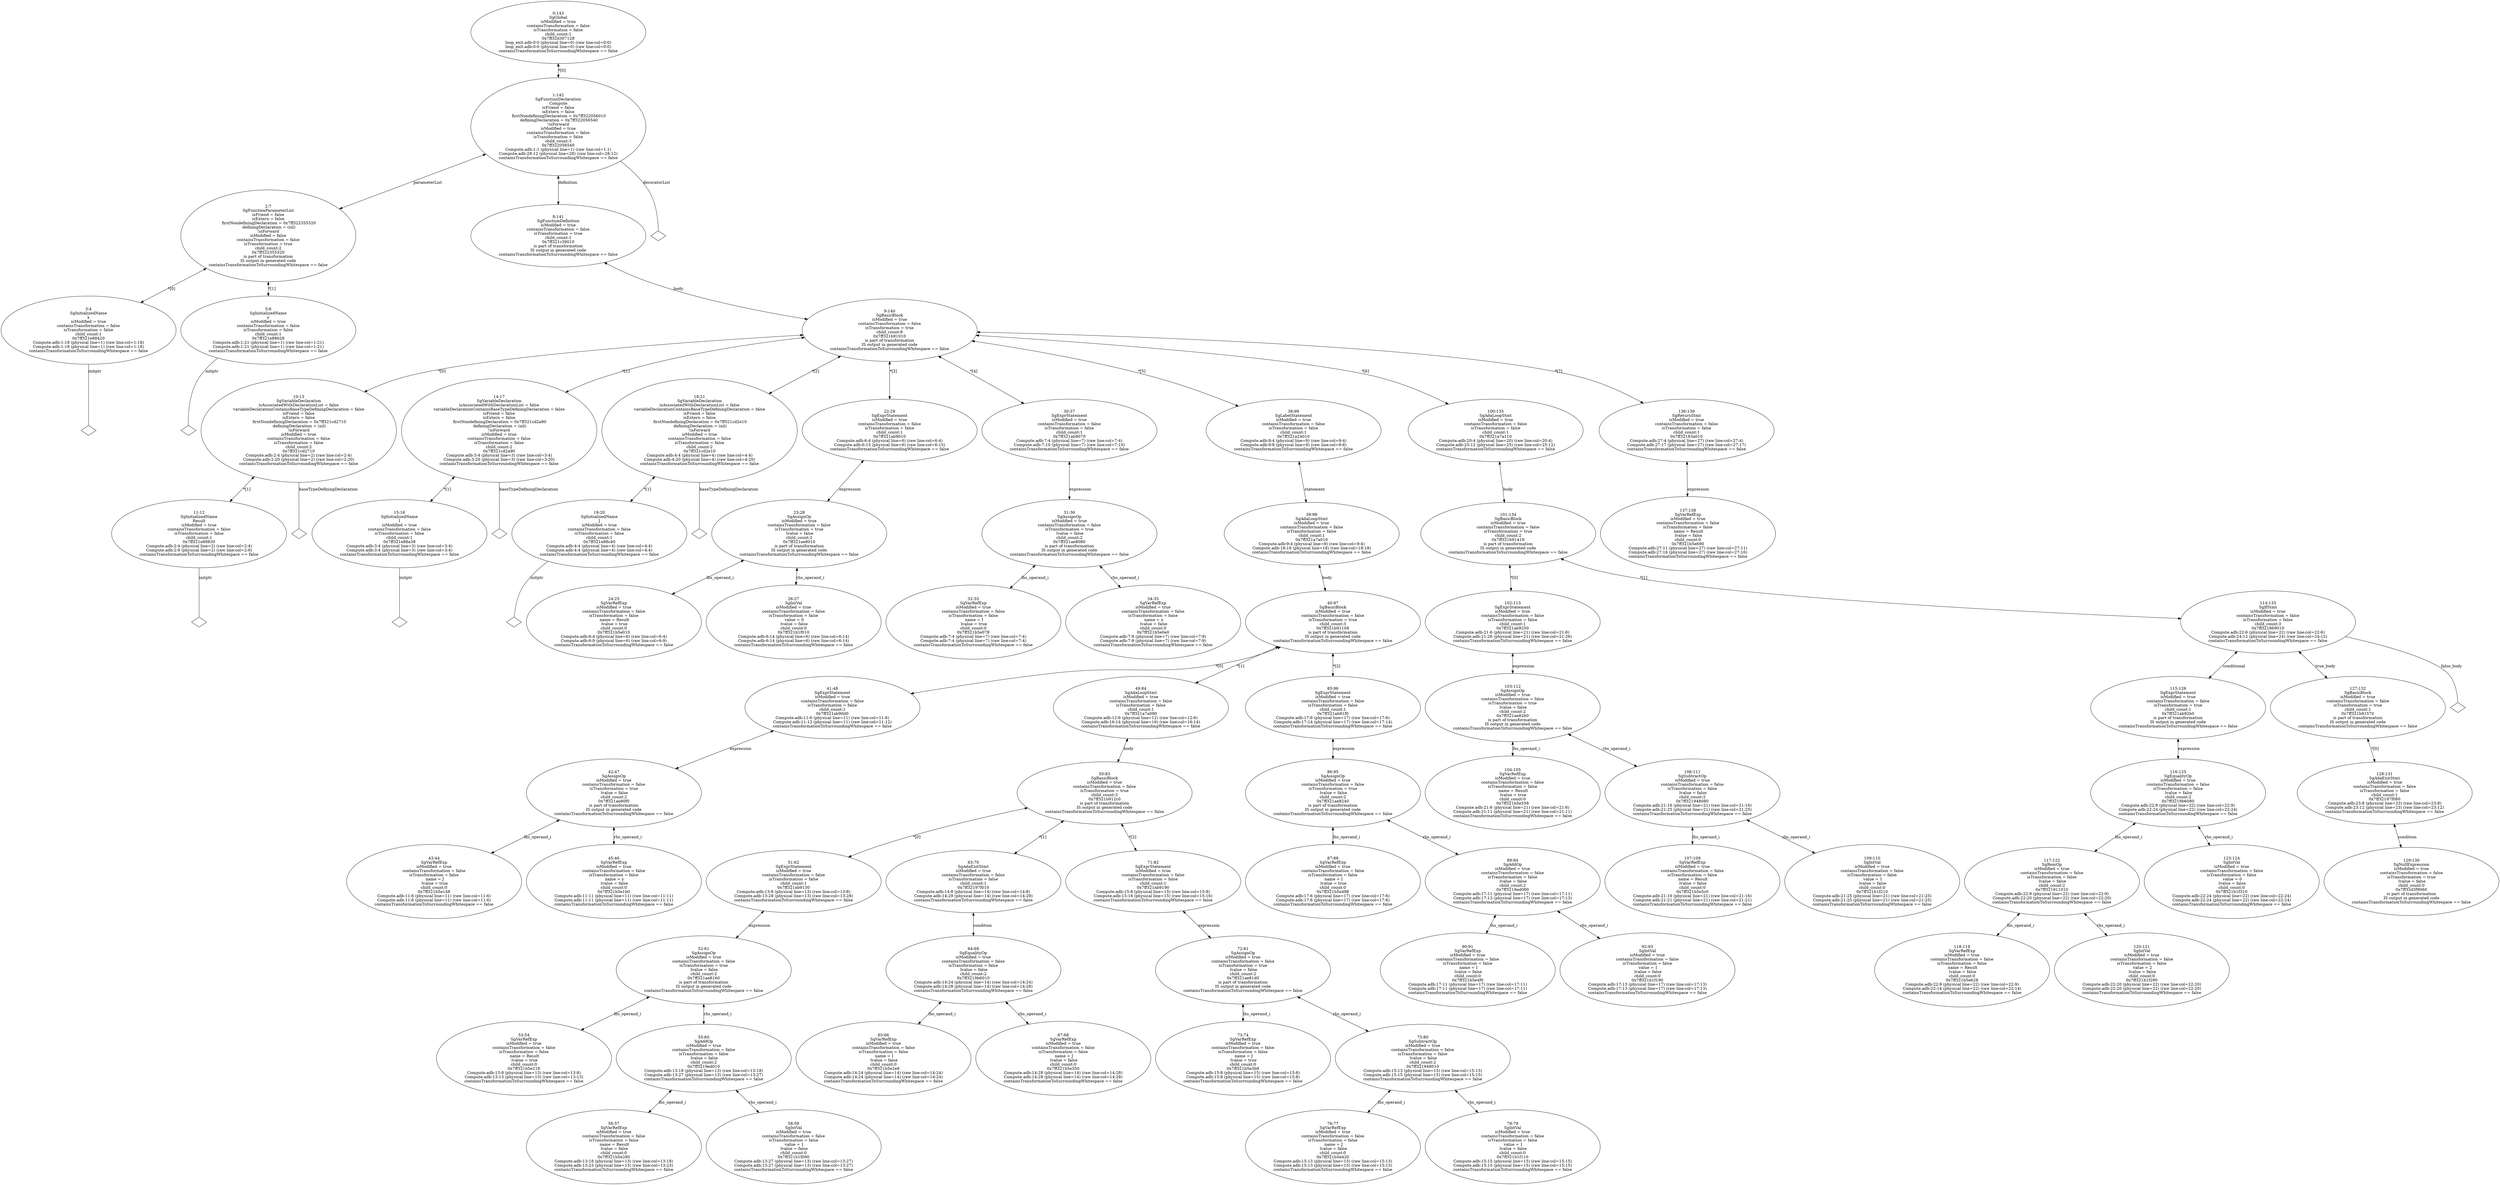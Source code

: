 digraph "G./loop_exit_rose.dot" {
"0x7ff321e88420"[label="3:4\nSgInitializedName\nx\nisModified = true\ncontainsTransformation = false\nisTransformation = false\nchild_count:1\n0x7ff321e88420\nCompute.adb:1:18 (physical line=1) (raw line:col=1:18)\nCompute.adb:1:18 (physical line=1) (raw line:col=1:18)\ncontainsTransformationToSurroundingWhitespace == false\n" ];
"0x7ff321e88420" -> "0x7ff321e88420__initptr__null"[label="initptr" dir=none ];
"0x7ff321e88420__initptr__null"[label="" shape=diamond ];
"0x7ff321e88628"[label="5:6\nSgInitializedName\ny\nisModified = true\ncontainsTransformation = false\nisTransformation = false\nchild_count:1\n0x7ff321e88628\nCompute.adb:1:21 (physical line=1) (raw line:col=1:21)\nCompute.adb:1:21 (physical line=1) (raw line:col=1:21)\ncontainsTransformationToSurroundingWhitespace == false\n" ];
"0x7ff321e88628" -> "0x7ff321e88628__initptr__null"[label="initptr" dir=none ];
"0x7ff321e88628__initptr__null"[label="" shape=diamond ];
"0x7ff322355320"[label="2:7\nSgFunctionParameterList\n isFriend = false \n isExtern = false \n firstNondefiningDeclaration = 0x7ff322355320\n definingDeclaration = (nil)\n!isForward\nisModified = false\ncontainsTransformation = false\nisTransformation = true\nchild_count:2\n0x7ff322355320\nis part of transformation\nIS output in generated code\ncontainsTransformationToSurroundingWhitespace == false\n" ];
"0x7ff322355320" -> "0x7ff321e88420"[label="*[0]" dir=both ];
"0x7ff322355320" -> "0x7ff321e88628"[label="*[1]" dir=both ];
"0x7ff321e88830"[label="11:12\nSgInitializedName\nResult\nisModified = true\ncontainsTransformation = false\nisTransformation = false\nchild_count:1\n0x7ff321e88830\nCompute.adb:2:4 (physical line=2) (raw line:col=2:4)\nCompute.adb:2:9 (physical line=2) (raw line:col=2:9)\ncontainsTransformationToSurroundingWhitespace == false\n" ];
"0x7ff321e88830" -> "0x7ff321e88830__initptr__null"[label="initptr" dir=none ];
"0x7ff321e88830__initptr__null"[label="" shape=diamond ];
"0x7ff321cd2710"[label="10:13\nSgVariableDeclaration\n isAssociatedWithDeclarationList = false \n variableDeclarationContainsBaseTypeDefiningDeclaration = false \n isFriend = false \n isExtern = false \n firstNondefiningDeclaration = 0x7ff321cd2710\n definingDeclaration = (nil)\n!isForward\nisModified = true\ncontainsTransformation = false\nisTransformation = false\nchild_count:2\n0x7ff321cd2710\nCompute.adb:2:4 (physical line=2) (raw line:col=2:4)\nCompute.adb:2:20 (physical line=2) (raw line:col=2:20)\ncontainsTransformationToSurroundingWhitespace == false\n" ];
"0x7ff321cd2710" -> "0x7ff321cd2710__baseTypeDefiningDeclaration__null"[label="baseTypeDefiningDeclaration" dir=none ];
"0x7ff321cd2710__baseTypeDefiningDeclaration__null"[label="" shape=diamond ];
"0x7ff321cd2710" -> "0x7ff321e88830"[label="*[1]" dir=both ];
"0x7ff321e88a38"[label="15:16\nSgInitializedName\nI\nisModified = true\ncontainsTransformation = false\nisTransformation = false\nchild_count:1\n0x7ff321e88a38\nCompute.adb:3:4 (physical line=3) (raw line:col=3:4)\nCompute.adb:3:4 (physical line=3) (raw line:col=3:4)\ncontainsTransformationToSurroundingWhitespace == false\n" ];
"0x7ff321e88a38" -> "0x7ff321e88a38__initptr__null"[label="initptr" dir=none ];
"0x7ff321e88a38__initptr__null"[label="" shape=diamond ];
"0x7ff321cd2a90"[label="14:17\nSgVariableDeclaration\n isAssociatedWithDeclarationList = false \n variableDeclarationContainsBaseTypeDefiningDeclaration = false \n isFriend = false \n isExtern = false \n firstNondefiningDeclaration = 0x7ff321cd2a90\n definingDeclaration = (nil)\n!isForward\nisModified = true\ncontainsTransformation = false\nisTransformation = false\nchild_count:2\n0x7ff321cd2a90\nCompute.adb:3:4 (physical line=3) (raw line:col=3:4)\nCompute.adb:3:20 (physical line=3) (raw line:col=3:20)\ncontainsTransformationToSurroundingWhitespace == false\n" ];
"0x7ff321cd2a90" -> "0x7ff321cd2a90__baseTypeDefiningDeclaration__null"[label="baseTypeDefiningDeclaration" dir=none ];
"0x7ff321cd2a90__baseTypeDefiningDeclaration__null"[label="" shape=diamond ];
"0x7ff321cd2a90" -> "0x7ff321e88a38"[label="*[1]" dir=both ];
"0x7ff321e88c40"[label="19:20\nSgInitializedName\nJ\nisModified = true\ncontainsTransformation = false\nisTransformation = false\nchild_count:1\n0x7ff321e88c40\nCompute.adb:4:4 (physical line=4) (raw line:col=4:4)\nCompute.adb:4:4 (physical line=4) (raw line:col=4:4)\ncontainsTransformationToSurroundingWhitespace == false\n" ];
"0x7ff321e88c40" -> "0x7ff321e88c40__initptr__null"[label="initptr" dir=none ];
"0x7ff321e88c40__initptr__null"[label="" shape=diamond ];
"0x7ff321cd2e10"[label="18:21\nSgVariableDeclaration\n isAssociatedWithDeclarationList = false \n variableDeclarationContainsBaseTypeDefiningDeclaration = false \n isFriend = false \n isExtern = false \n firstNondefiningDeclaration = 0x7ff321cd2e10\n definingDeclaration = (nil)\n!isForward\nisModified = true\ncontainsTransformation = false\nisTransformation = false\nchild_count:2\n0x7ff321cd2e10\nCompute.adb:4:4 (physical line=4) (raw line:col=4:4)\nCompute.adb:4:20 (physical line=4) (raw line:col=4:20)\ncontainsTransformationToSurroundingWhitespace == false\n" ];
"0x7ff321cd2e10" -> "0x7ff321cd2e10__baseTypeDefiningDeclaration__null"[label="baseTypeDefiningDeclaration" dir=none ];
"0x7ff321cd2e10__baseTypeDefiningDeclaration__null"[label="" shape=diamond ];
"0x7ff321cd2e10" -> "0x7ff321e88c40"[label="*[1]" dir=both ];
"0x7ff321b5e010"[label="24:25\nSgVarRefExp\nisModified = true\ncontainsTransformation = false\nisTransformation = false\n name = Result\n lvalue = true\nchild_count:0\n0x7ff321b5e010\nCompute.adb:6:4 (physical line=6) (raw line:col=6:4)\nCompute.adb:6:9 (physical line=6) (raw line:col=6:9)\ncontainsTransformationToSurroundingWhitespace == false\n" ];
"0x7ff321b1f010"[label="26:27\nSgIntVal\nisModified = true\ncontainsTransformation = false\nisTransformation = false\n value = 0\n lvalue = false\nchild_count:0\n0x7ff321b1f010\nCompute.adb:6:14 (physical line=6) (raw line:col=6:14)\nCompute.adb:6:14 (physical line=6) (raw line:col=6:14)\ncontainsTransformationToSurroundingWhitespace == false\n" ];
"0x7ff321ae8010"[label="23:28\nSgAssignOp\nisModified = true\ncontainsTransformation = false\nisTransformation = true\n lvalue = false\nchild_count:2\n0x7ff321ae8010\nis part of transformation\nIS output in generated code\ncontainsTransformationToSurroundingWhitespace == false\n" ];
"0x7ff321ae8010" -> "0x7ff321b5e010"[label="lhs_operand_i" dir=both ];
"0x7ff321ae8010" -> "0x7ff321b1f010"[label="rhs_operand_i" dir=both ];
"0x7ff321ab9010"[label="22:29\nSgExprStatement\nisModified = true\ncontainsTransformation = false\nisTransformation = false\nchild_count:1\n0x7ff321ab9010\nCompute.adb:6:4 (physical line=6) (raw line:col=6:4)\nCompute.adb:6:15 (physical line=6) (raw line:col=6:15)\ncontainsTransformationToSurroundingWhitespace == false\n" ];
"0x7ff321ab9010" -> "0x7ff321ae8010"[label="expression" dir=both ];
"0x7ff321b5e078"[label="32:33\nSgVarRefExp\nisModified = true\ncontainsTransformation = false\nisTransformation = false\n name = I\n lvalue = true\nchild_count:0\n0x7ff321b5e078\nCompute.adb:7:4 (physical line=7) (raw line:col=7:4)\nCompute.adb:7:4 (physical line=7) (raw line:col=7:4)\ncontainsTransformationToSurroundingWhitespace == false\n" ];
"0x7ff321b5e0e0"[label="34:35\nSgVarRefExp\nisModified = true\ncontainsTransformation = false\nisTransformation = false\n name = x\n lvalue = false\nchild_count:0\n0x7ff321b5e0e0\nCompute.adb:7:9 (physical line=7) (raw line:col=7:9)\nCompute.adb:7:9 (physical line=7) (raw line:col=7:9)\ncontainsTransformationToSurroundingWhitespace == false\n" ];
"0x7ff321ae8080"[label="31:36\nSgAssignOp\nisModified = true\ncontainsTransformation = false\nisTransformation = true\n lvalue = false\nchild_count:2\n0x7ff321ae8080\nis part of transformation\nIS output in generated code\ncontainsTransformationToSurroundingWhitespace == false\n" ];
"0x7ff321ae8080" -> "0x7ff321b5e078"[label="lhs_operand_i" dir=both ];
"0x7ff321ae8080" -> "0x7ff321b5e0e0"[label="rhs_operand_i" dir=both ];
"0x7ff321ab9070"[label="30:37\nSgExprStatement\nisModified = true\ncontainsTransformation = false\nisTransformation = false\nchild_count:1\n0x7ff321ab9070\nCompute.adb:7:4 (physical line=7) (raw line:col=7:4)\nCompute.adb:7:10 (physical line=7) (raw line:col=7:10)\ncontainsTransformationToSurroundingWhitespace == false\n" ];
"0x7ff321ab9070" -> "0x7ff321ae8080"[label="expression" dir=both ];
"0x7ff321b5e148"[label="43:44\nSgVarRefExp\nisModified = true\ncontainsTransformation = false\nisTransformation = false\n name = J\n lvalue = true\nchild_count:0\n0x7ff321b5e148\nCompute.adb:11:6 (physical line=11) (raw line:col=11:6)\nCompute.adb:11:6 (physical line=11) (raw line:col=11:6)\ncontainsTransformationToSurroundingWhitespace == false\n" ];
"0x7ff321b5e1b0"[label="45:46\nSgVarRefExp\nisModified = true\ncontainsTransformation = false\nisTransformation = false\n name = y\n lvalue = false\nchild_count:0\n0x7ff321b5e1b0\nCompute.adb:11:11 (physical line=11) (raw line:col=11:11)\nCompute.adb:11:11 (physical line=11) (raw line:col=11:11)\ncontainsTransformationToSurroundingWhitespace == false\n" ];
"0x7ff321ae80f0"[label="42:47\nSgAssignOp\nisModified = true\ncontainsTransformation = false\nisTransformation = true\n lvalue = false\nchild_count:2\n0x7ff321ae80f0\nis part of transformation\nIS output in generated code\ncontainsTransformationToSurroundingWhitespace == false\n" ];
"0x7ff321ae80f0" -> "0x7ff321b5e148"[label="lhs_operand_i" dir=both ];
"0x7ff321ae80f0" -> "0x7ff321b5e1b0"[label="rhs_operand_i" dir=both ];
"0x7ff321ab90d0"[label="41:48\nSgExprStatement\nisModified = true\ncontainsTransformation = false\nisTransformation = false\nchild_count:1\n0x7ff321ab90d0\nCompute.adb:11:6 (physical line=11) (raw line:col=11:6)\nCompute.adb:11:12 (physical line=11) (raw line:col=11:12)\ncontainsTransformationToSurroundingWhitespace == false\n" ];
"0x7ff321ab90d0" -> "0x7ff321ae80f0"[label="expression" dir=both ];
"0x7ff321b5e218"[label="53:54\nSgVarRefExp\nisModified = true\ncontainsTransformation = false\nisTransformation = false\n name = Result\n lvalue = true\nchild_count:0\n0x7ff321b5e218\nCompute.adb:13:8 (physical line=13) (raw line:col=13:8)\nCompute.adb:13:13 (physical line=13) (raw line:col=13:13)\ncontainsTransformationToSurroundingWhitespace == false\n" ];
"0x7ff321b5e280"[label="56:57\nSgVarRefExp\nisModified = true\ncontainsTransformation = false\nisTransformation = false\n name = Result\n lvalue = false\nchild_count:0\n0x7ff321b5e280\nCompute.adb:13:18 (physical line=13) (raw line:col=13:18)\nCompute.adb:13:23 (physical line=13) (raw line:col=13:23)\ncontainsTransformationToSurroundingWhitespace == false\n" ];
"0x7ff321b1f090"[label="58:59\nSgIntVal\nisModified = true\ncontainsTransformation = false\nisTransformation = false\n value = 1\n lvalue = false\nchild_count:0\n0x7ff321b1f090\nCompute.adb:13:27 (physical line=13) (raw line:col=13:27)\nCompute.adb:13:27 (physical line=13) (raw line:col=13:27)\ncontainsTransformationToSurroundingWhitespace == false\n" ];
"0x7ff3219ed010"[label="55:60\nSgAddOp\nisModified = true\ncontainsTransformation = false\nisTransformation = false\n lvalue = false\nchild_count:2\n0x7ff3219ed010\nCompute.adb:13:18 (physical line=13) (raw line:col=13:18)\nCompute.adb:13:27 (physical line=13) (raw line:col=13:27)\ncontainsTransformationToSurroundingWhitespace == false\n" ];
"0x7ff3219ed010" -> "0x7ff321b5e280"[label="lhs_operand_i" dir=both ];
"0x7ff3219ed010" -> "0x7ff321b1f090"[label="rhs_operand_i" dir=both ];
"0x7ff321ae8160"[label="52:61\nSgAssignOp\nisModified = true\ncontainsTransformation = false\nisTransformation = true\n lvalue = false\nchild_count:2\n0x7ff321ae8160\nis part of transformation\nIS output in generated code\ncontainsTransformationToSurroundingWhitespace == false\n" ];
"0x7ff321ae8160" -> "0x7ff321b5e218"[label="lhs_operand_i" dir=both ];
"0x7ff321ae8160" -> "0x7ff3219ed010"[label="rhs_operand_i" dir=both ];
"0x7ff321ab9130"[label="51:62\nSgExprStatement\nisModified = true\ncontainsTransformation = false\nisTransformation = false\nchild_count:1\n0x7ff321ab9130\nCompute.adb:13:8 (physical line=13) (raw line:col=13:8)\nCompute.adb:13:28 (physical line=13) (raw line:col=13:28)\ncontainsTransformationToSurroundingWhitespace == false\n" ];
"0x7ff321ab9130" -> "0x7ff321ae8160"[label="expression" dir=both ];
"0x7ff321b5e2e8"[label="65:66\nSgVarRefExp\nisModified = true\ncontainsTransformation = false\nisTransformation = false\n name = I\n lvalue = false\nchild_count:0\n0x7ff321b5e2e8\nCompute.adb:14:24 (physical line=14) (raw line:col=14:24)\nCompute.adb:14:24 (physical line=14) (raw line:col=14:24)\ncontainsTransformationToSurroundingWhitespace == false\n" ];
"0x7ff321b5e350"[label="67:68\nSgVarRefExp\nisModified = true\ncontainsTransformation = false\nisTransformation = false\n name = J\n lvalue = false\nchild_count:0\n0x7ff321b5e350\nCompute.adb:14:28 (physical line=14) (raw line:col=14:28)\nCompute.adb:14:28 (physical line=14) (raw line:col=14:28)\ncontainsTransformationToSurroundingWhitespace == false\n" ];
"0x7ff3219b6010"[label="64:69\nSgEqualityOp\nisModified = true\ncontainsTransformation = false\nisTransformation = false\n lvalue = false\nchild_count:2\n0x7ff3219b6010\nCompute.adb:14:24 (physical line=14) (raw line:col=14:24)\nCompute.adb:14:28 (physical line=14) (raw line:col=14:28)\ncontainsTransformationToSurroundingWhitespace == false\n" ];
"0x7ff3219b6010" -> "0x7ff321b5e2e8"[label="lhs_operand_i" dir=both ];
"0x7ff3219b6010" -> "0x7ff321b5e350"[label="rhs_operand_i" dir=both ];
"0x7ff32197f010"[label="63:70\nSgAdaExitStmt\nisModified = true\ncontainsTransformation = false\nisTransformation = false\nchild_count:1\n0x7ff32197f010\nCompute.adb:14:8 (physical line=14) (raw line:col=14:8)\nCompute.adb:14:29 (physical line=14) (raw line:col=14:29)\ncontainsTransformationToSurroundingWhitespace == false\n" ];
"0x7ff32197f010" -> "0x7ff3219b6010"[label="condition" dir=both ];
"0x7ff321b5e3b8"[label="73:74\nSgVarRefExp\nisModified = true\ncontainsTransformation = false\nisTransformation = false\n name = J\n lvalue = true\nchild_count:0\n0x7ff321b5e3b8\nCompute.adb:15:8 (physical line=15) (raw line:col=15:8)\nCompute.adb:15:8 (physical line=15) (raw line:col=15:8)\ncontainsTransformationToSurroundingWhitespace == false\n" ];
"0x7ff321b5e420"[label="76:77\nSgVarRefExp\nisModified = true\ncontainsTransformation = false\nisTransformation = false\n name = J\n lvalue = false\nchild_count:0\n0x7ff321b5e420\nCompute.adb:15:13 (physical line=15) (raw line:col=15:13)\nCompute.adb:15:13 (physical line=15) (raw line:col=15:13)\ncontainsTransformationToSurroundingWhitespace == false\n" ];
"0x7ff321b1f110"[label="78:79\nSgIntVal\nisModified = true\ncontainsTransformation = false\nisTransformation = false\n value = 1\n lvalue = false\nchild_count:0\n0x7ff321b1f110\nCompute.adb:15:15 (physical line=15) (raw line:col=15:15)\nCompute.adb:15:15 (physical line=15) (raw line:col=15:15)\ncontainsTransformationToSurroundingWhitespace == false\n" ];
"0x7ff321948010"[label="75:80\nSgSubtractOp\nisModified = true\ncontainsTransformation = false\nisTransformation = false\n lvalue = false\nchild_count:2\n0x7ff321948010\nCompute.adb:15:13 (physical line=15) (raw line:col=15:13)\nCompute.adb:15:15 (physical line=15) (raw line:col=15:15)\ncontainsTransformationToSurroundingWhitespace == false\n" ];
"0x7ff321948010" -> "0x7ff321b5e420"[label="lhs_operand_i" dir=both ];
"0x7ff321948010" -> "0x7ff321b1f110"[label="rhs_operand_i" dir=both ];
"0x7ff321ae81d0"[label="72:81\nSgAssignOp\nisModified = true\ncontainsTransformation = false\nisTransformation = true\n lvalue = false\nchild_count:2\n0x7ff321ae81d0\nis part of transformation\nIS output in generated code\ncontainsTransformationToSurroundingWhitespace == false\n" ];
"0x7ff321ae81d0" -> "0x7ff321b5e3b8"[label="lhs_operand_i" dir=both ];
"0x7ff321ae81d0" -> "0x7ff321948010"[label="rhs_operand_i" dir=both ];
"0x7ff321ab9190"[label="71:82\nSgExprStatement\nisModified = true\ncontainsTransformation = false\nisTransformation = false\nchild_count:1\n0x7ff321ab9190\nCompute.adb:15:8 (physical line=15) (raw line:col=15:8)\nCompute.adb:15:16 (physical line=15) (raw line:col=15:16)\ncontainsTransformationToSurroundingWhitespace == false\n" ];
"0x7ff321ab9190" -> "0x7ff321ae81d0"[label="expression" dir=both ];
"0x7ff321b912c0"[label="50:83\nSgBasicBlock\nisModified = true\ncontainsTransformation = false\nisTransformation = true\nchild_count:3\n0x7ff321b912c0\nis part of transformation\nIS output in generated code\ncontainsTransformationToSurroundingWhitespace == false\n" ];
"0x7ff321b912c0" -> "0x7ff321ab9130"[label="*[0]" dir=both ];
"0x7ff321b912c0" -> "0x7ff32197f010"[label="*[1]" dir=both ];
"0x7ff321b912c0" -> "0x7ff321ab9190"[label="*[2]" dir=both ];
"0x7ff321a7a090"[label="49:84\nSgAdaLoopStmt\nisModified = true\ncontainsTransformation = false\nisTransformation = false\nchild_count:1\n0x7ff321a7a090\nCompute.adb:12:6 (physical line=12) (raw line:col=12:6)\nCompute.adb:16:14 (physical line=16) (raw line:col=16:14)\ncontainsTransformationToSurroundingWhitespace == false\n" ];
"0x7ff321a7a090" -> "0x7ff321b912c0"[label="body" dir=both ];
"0x7ff321b5e488"[label="87:88\nSgVarRefExp\nisModified = true\ncontainsTransformation = false\nisTransformation = false\n name = I\n lvalue = true\nchild_count:0\n0x7ff321b5e488\nCompute.adb:17:6 (physical line=17) (raw line:col=17:6)\nCompute.adb:17:6 (physical line=17) (raw line:col=17:6)\ncontainsTransformationToSurroundingWhitespace == false\n" ];
"0x7ff321b5e4f0"[label="90:91\nSgVarRefExp\nisModified = true\ncontainsTransformation = false\nisTransformation = false\n name = I\n lvalue = false\nchild_count:0\n0x7ff321b5e4f0\nCompute.adb:17:11 (physical line=17) (raw line:col=17:11)\nCompute.adb:17:11 (physical line=17) (raw line:col=17:11)\ncontainsTransformationToSurroundingWhitespace == false\n" ];
"0x7ff321b1f190"[label="92:93\nSgIntVal\nisModified = true\ncontainsTransformation = false\nisTransformation = false\n value = 1\n lvalue = false\nchild_count:0\n0x7ff321b1f190\nCompute.adb:17:13 (physical line=17) (raw line:col=17:13)\nCompute.adb:17:13 (physical line=17) (raw line:col=17:13)\ncontainsTransformationToSurroundingWhitespace == false\n" ];
"0x7ff3219ed080"[label="89:94\nSgAddOp\nisModified = true\ncontainsTransformation = false\nisTransformation = false\n lvalue = false\nchild_count:2\n0x7ff3219ed080\nCompute.adb:17:11 (physical line=17) (raw line:col=17:11)\nCompute.adb:17:13 (physical line=17) (raw line:col=17:13)\ncontainsTransformationToSurroundingWhitespace == false\n" ];
"0x7ff3219ed080" -> "0x7ff321b5e4f0"[label="lhs_operand_i" dir=both ];
"0x7ff3219ed080" -> "0x7ff321b1f190"[label="rhs_operand_i" dir=both ];
"0x7ff321ae8240"[label="86:95\nSgAssignOp\nisModified = true\ncontainsTransformation = false\nisTransformation = true\n lvalue = false\nchild_count:2\n0x7ff321ae8240\nis part of transformation\nIS output in generated code\ncontainsTransformationToSurroundingWhitespace == false\n" ];
"0x7ff321ae8240" -> "0x7ff321b5e488"[label="lhs_operand_i" dir=both ];
"0x7ff321ae8240" -> "0x7ff3219ed080"[label="rhs_operand_i" dir=both ];
"0x7ff321ab91f0"[label="85:96\nSgExprStatement\nisModified = true\ncontainsTransformation = false\nisTransformation = false\nchild_count:1\n0x7ff321ab91f0\nCompute.adb:17:6 (physical line=17) (raw line:col=17:6)\nCompute.adb:17:14 (physical line=17) (raw line:col=17:14)\ncontainsTransformationToSurroundingWhitespace == false\n" ];
"0x7ff321ab91f0" -> "0x7ff321ae8240"[label="expression" dir=both ];
"0x7ff321b91168"[label="40:97\nSgBasicBlock\nisModified = true\ncontainsTransformation = false\nisTransformation = true\nchild_count:3\n0x7ff321b91168\nis part of transformation\nIS output in generated code\ncontainsTransformationToSurroundingWhitespace == false\n" ];
"0x7ff321b91168" -> "0x7ff321ab90d0"[label="*[0]" dir=both ];
"0x7ff321b91168" -> "0x7ff321a7a090"[label="*[1]" dir=both ];
"0x7ff321b91168" -> "0x7ff321ab91f0"[label="*[2]" dir=both ];
"0x7ff321a7a010"[label="39:98\nSgAdaLoopStmt\nisModified = true\ncontainsTransformation = false\nisTransformation = false\nchild_count:1\n0x7ff321a7a010\nCompute.adb:9:4 (physical line=9) (raw line:col=9:4)\nCompute.adb:18:18 (physical line=18) (raw line:col=18:18)\ncontainsTransformationToSurroundingWhitespace == false\n" ];
"0x7ff321a7a010" -> "0x7ff321b91168"[label="body" dir=both ];
"0x7ff321a24010"[label="38:99\nSgLabelStatement\nisModified = true\ncontainsTransformation = false\nisTransformation = false\nchild_count:1\n0x7ff321a24010\nCompute.adb:9:4 (physical line=9) (raw line:col=9:4)\nCompute.adb:9:8 (physical line=9) (raw line:col=9:8)\ncontainsTransformationToSurroundingWhitespace == false\n" ];
"0x7ff321a24010" -> "0x7ff321a7a010"[label="statement" dir=both ];
"0x7ff321b5e558"[label="104:105\nSgVarRefExp\nisModified = true\ncontainsTransformation = false\nisTransformation = false\n name = Result\n lvalue = true\nchild_count:0\n0x7ff321b5e558\nCompute.adb:21:6 (physical line=21) (raw line:col=21:6)\nCompute.adb:21:11 (physical line=21) (raw line:col=21:11)\ncontainsTransformationToSurroundingWhitespace == false\n" ];
"0x7ff321b5e5c0"[label="107:108\nSgVarRefExp\nisModified = true\ncontainsTransformation = false\nisTransformation = false\n name = Result\n lvalue = false\nchild_count:0\n0x7ff321b5e5c0\nCompute.adb:21:16 (physical line=21) (raw line:col=21:16)\nCompute.adb:21:21 (physical line=21) (raw line:col=21:21)\ncontainsTransformationToSurroundingWhitespace == false\n" ];
"0x7ff321b1f210"[label="109:110\nSgIntVal\nisModified = true\ncontainsTransformation = false\nisTransformation = false\n value = 1\n lvalue = false\nchild_count:0\n0x7ff321b1f210\nCompute.adb:21:25 (physical line=21) (raw line:col=21:25)\nCompute.adb:21:25 (physical line=21) (raw line:col=21:25)\ncontainsTransformationToSurroundingWhitespace == false\n" ];
"0x7ff321948080"[label="106:111\nSgSubtractOp\nisModified = true\ncontainsTransformation = false\nisTransformation = false\n lvalue = false\nchild_count:2\n0x7ff321948080\nCompute.adb:21:16 (physical line=21) (raw line:col=21:16)\nCompute.adb:21:25 (physical line=21) (raw line:col=21:25)\ncontainsTransformationToSurroundingWhitespace == false\n" ];
"0x7ff321948080" -> "0x7ff321b5e5c0"[label="lhs_operand_i" dir=both ];
"0x7ff321948080" -> "0x7ff321b1f210"[label="rhs_operand_i" dir=both ];
"0x7ff321ae82b0"[label="103:112\nSgAssignOp\nisModified = true\ncontainsTransformation = false\nisTransformation = true\n lvalue = false\nchild_count:2\n0x7ff321ae82b0\nis part of transformation\nIS output in generated code\ncontainsTransformationToSurroundingWhitespace == false\n" ];
"0x7ff321ae82b0" -> "0x7ff321b5e558"[label="lhs_operand_i" dir=both ];
"0x7ff321ae82b0" -> "0x7ff321948080"[label="rhs_operand_i" dir=both ];
"0x7ff321ab9250"[label="102:113\nSgExprStatement\nisModified = true\ncontainsTransformation = false\nisTransformation = false\nchild_count:1\n0x7ff321ab9250\nCompute.adb:21:6 (physical line=21) (raw line:col=21:6)\nCompute.adb:21:26 (physical line=21) (raw line:col=21:26)\ncontainsTransformationToSurroundingWhitespace == false\n" ];
"0x7ff321ab9250" -> "0x7ff321ae82b0"[label="expression" dir=both ];
"0x7ff321b5e628"[label="118:119\nSgVarRefExp\nisModified = true\ncontainsTransformation = false\nisTransformation = false\n name = Result\n lvalue = false\nchild_count:0\n0x7ff321b5e628\nCompute.adb:22:9 (physical line=22) (raw line:col=22:9)\nCompute.adb:22:14 (physical line=22) (raw line:col=22:14)\ncontainsTransformationToSurroundingWhitespace == false\n" ];
"0x7ff321b1f290"[label="120:121\nSgIntVal\nisModified = true\ncontainsTransformation = false\nisTransformation = false\n value = 2\n lvalue = false\nchild_count:0\n0x7ff321b1f290\nCompute.adb:22:20 (physical line=22) (raw line:col=22:20)\nCompute.adb:22:20 (physical line=22) (raw line:col=22:20)\ncontainsTransformationToSurroundingWhitespace == false\n" ];
"0x7ff321911010"[label="117:122\nSgRemOp\nisModified = true\ncontainsTransformation = false\nisTransformation = false\n lvalue = false\nchild_count:2\n0x7ff321911010\nCompute.adb:22:9 (physical line=22) (raw line:col=22:9)\nCompute.adb:22:20 (physical line=22) (raw line:col=22:20)\ncontainsTransformationToSurroundingWhitespace == false\n" ];
"0x7ff321911010" -> "0x7ff321b5e628"[label="lhs_operand_i" dir=both ];
"0x7ff321911010" -> "0x7ff321b1f290"[label="rhs_operand_i" dir=both ];
"0x7ff321b1f310"[label="123:124\nSgIntVal\nisModified = true\ncontainsTransformation = false\nisTransformation = false\n value = 0\n lvalue = false\nchild_count:0\n0x7ff321b1f310\nCompute.adb:22:24 (physical line=22) (raw line:col=22:24)\nCompute.adb:22:24 (physical line=22) (raw line:col=22:24)\ncontainsTransformationToSurroundingWhitespace == false\n" ];
"0x7ff3219b6080"[label="116:125\nSgEqualityOp\nisModified = true\ncontainsTransformation = false\nisTransformation = false\n lvalue = false\nchild_count:2\n0x7ff3219b6080\nCompute.adb:22:9 (physical line=22) (raw line:col=22:9)\nCompute.adb:22:24 (physical line=22) (raw line:col=22:24)\ncontainsTransformationToSurroundingWhitespace == false\n" ];
"0x7ff3219b6080" -> "0x7ff321911010"[label="lhs_operand_i" dir=both ];
"0x7ff3219b6080" -> "0x7ff321b1f310"[label="rhs_operand_i" dir=both ];
"0x7ff321ab92b0"[label="115:126\nSgExprStatement\nisModified = true\ncontainsTransformation = false\nisTransformation = true\nchild_count:1\n0x7ff321ab92b0\nis part of transformation\nIS output in generated code\ncontainsTransformationToSurroundingWhitespace == false\n" ];
"0x7ff321ab92b0" -> "0x7ff3219b6080"[label="expression" dir=both ];
"0x7ff32d3f9060"[label="129:130\nSgNullExpression\nisModified = true\ncontainsTransformation = false\nisTransformation = true\n lvalue = false\nchild_count:0\n0x7ff32d3f9060\nis part of transformation\nIS output in generated code\ncontainsTransformationToSurroundingWhitespace == false\n" ];
"0x7ff32197f080"[label="128:131\nSgAdaExitStmt\nisModified = true\ncontainsTransformation = false\nisTransformation = false\nchild_count:1\n0x7ff32197f080\nCompute.adb:23:8 (physical line=23) (raw line:col=23:8)\nCompute.adb:23:12 (physical line=23) (raw line:col=23:12)\ncontainsTransformationToSurroundingWhitespace == false\n" ];
"0x7ff32197f080" -> "0x7ff32d3f9060"[label="condition" dir=both ];
"0x7ff321b91570"[label="127:132\nSgBasicBlock\nisModified = true\ncontainsTransformation = false\nisTransformation = true\nchild_count:1\n0x7ff321b91570\nis part of transformation\nIS output in generated code\ncontainsTransformationToSurroundingWhitespace == false\n" ];
"0x7ff321b91570" -> "0x7ff32197f080"[label="*[0]" dir=both ];
"0x7ff321869010"[label="114:133\nSgIfStmt\nisModified = true\ncontainsTransformation = false\nisTransformation = false\nchild_count:3\n0x7ff321869010\nCompute.adb:22:6 (physical line=22) (raw line:col=22:6)\nCompute.adb:24:12 (physical line=24) (raw line:col=24:12)\ncontainsTransformationToSurroundingWhitespace == false\n" ];
"0x7ff321869010" -> "0x7ff321ab92b0"[label="conditional" dir=both ];
"0x7ff321869010" -> "0x7ff321b91570"[label="true_body" dir=both ];
"0x7ff321869010" -> "0x7ff321869010__false_body__null"[label="false_body" dir=none ];
"0x7ff321869010__false_body__null"[label="" shape=diamond ];
"0x7ff321b91418"[label="101:134\nSgBasicBlock\nisModified = true\ncontainsTransformation = false\nisTransformation = true\nchild_count:2\n0x7ff321b91418\nis part of transformation\nIS output in generated code\ncontainsTransformationToSurroundingWhitespace == false\n" ];
"0x7ff321b91418" -> "0x7ff321ab9250"[label="*[0]" dir=both ];
"0x7ff321b91418" -> "0x7ff321869010"[label="*[1]" dir=both ];
"0x7ff321a7a110"[label="100:135\nSgAdaLoopStmt\nisModified = true\ncontainsTransformation = false\nisTransformation = false\nchild_count:1\n0x7ff321a7a110\nCompute.adb:20:4 (physical line=20) (raw line:col=20:4)\nCompute.adb:25:12 (physical line=25) (raw line:col=25:12)\ncontainsTransformationToSurroundingWhitespace == false\n" ];
"0x7ff321a7a110" -> "0x7ff321b91418"[label="body" dir=both ];
"0x7ff321b5e690"[label="137:138\nSgVarRefExp\nisModified = true\ncontainsTransformation = false\nisTransformation = false\n name = Result\n lvalue = false\nchild_count:0\n0x7ff321b5e690\nCompute.adb:27:11 (physical line=27) (raw line:col=27:11)\nCompute.adb:27:16 (physical line=27) (raw line:col=27:16)\ncontainsTransformationToSurroundingWhitespace == false\n" ];
"0x7ff32183a010"[label="136:139\nSgReturnStmt\nisModified = true\ncontainsTransformation = false\nisTransformation = false\nchild_count:1\n0x7ff32183a010\nCompute.adb:27:4 (physical line=27) (raw line:col=27:4)\nCompute.adb:27:17 (physical line=27) (raw line:col=27:17)\ncontainsTransformationToSurroundingWhitespace == false\n" ];
"0x7ff32183a010" -> "0x7ff321b5e690"[label="expression" dir=both ];
"0x7ff321b91010"[label="9:140\nSgBasicBlock\nisModified = true\ncontainsTransformation = false\nisTransformation = true\nchild_count:8\n0x7ff321b91010\nis part of transformation\nIS output in generated code\ncontainsTransformationToSurroundingWhitespace == false\n" ];
"0x7ff321b91010" -> "0x7ff321cd2710"[label="*[0]" dir=both ];
"0x7ff321b91010" -> "0x7ff321cd2a90"[label="*[1]" dir=both ];
"0x7ff321b91010" -> "0x7ff321cd2e10"[label="*[2]" dir=both ];
"0x7ff321b91010" -> "0x7ff321ab9010"[label="*[3]" dir=both ];
"0x7ff321b91010" -> "0x7ff321ab9070"[label="*[4]" dir=both ];
"0x7ff321b91010" -> "0x7ff321a24010"[label="*[5]" dir=both ];
"0x7ff321b91010" -> "0x7ff321a7a110"[label="*[6]" dir=both ];
"0x7ff321b91010" -> "0x7ff32183a010"[label="*[7]" dir=both ];
"0x7ff321c39010"[label="8:141\nSgFunctionDefinition\nisModified = true\ncontainsTransformation = false\nisTransformation = true\nchild_count:1\n0x7ff321c39010\nis part of transformation\nIS output in generated code\ncontainsTransformationToSurroundingWhitespace == false\n" ];
"0x7ff321c39010" -> "0x7ff321b91010"[label="body" dir=both ];
"0x7ff322056540"[label="1:142\nSgFunctionDeclaration\nCompute\n isFriend = false \n isExtern = false \n firstNondefiningDeclaration = 0x7ff322056010\n definingDeclaration = 0x7ff322056540\n!isForward\nisModified = true\ncontainsTransformation = false\nisTransformation = false\nchild_count:3\n0x7ff322056540\nCompute.adb:1:1 (physical line=1) (raw line:col=1:1)\nCompute.adb:28:12 (physical line=28) (raw line:col=28:12)\ncontainsTransformationToSurroundingWhitespace == false\n" ];
"0x7ff322056540" -> "0x7ff322355320"[label="parameterList" dir=both ];
"0x7ff322056540" -> "0x7ff322056540__decoratorList__null"[label="decoratorList" dir=none ];
"0x7ff322056540__decoratorList__null"[label="" shape=diamond ];
"0x7ff322056540" -> "0x7ff321c39010"[label="definition" dir=both ];
"0x7ff32d307128"[label="0:143\nSgGlobal\nisModified = true\ncontainsTransformation = false\nisTransformation = false\nchild_count:1\n0x7ff32d307128\nloop_exit.adb:0:0 (physical line=0) (raw line:col=0:0)\nloop_exit.adb:0:0 (physical line=0) (raw line:col=0:0)\ncontainsTransformationToSurroundingWhitespace == false\n" ];
"0x7ff32d307128" -> "0x7ff322056540"[label="*[0]" dir=both ];
}
